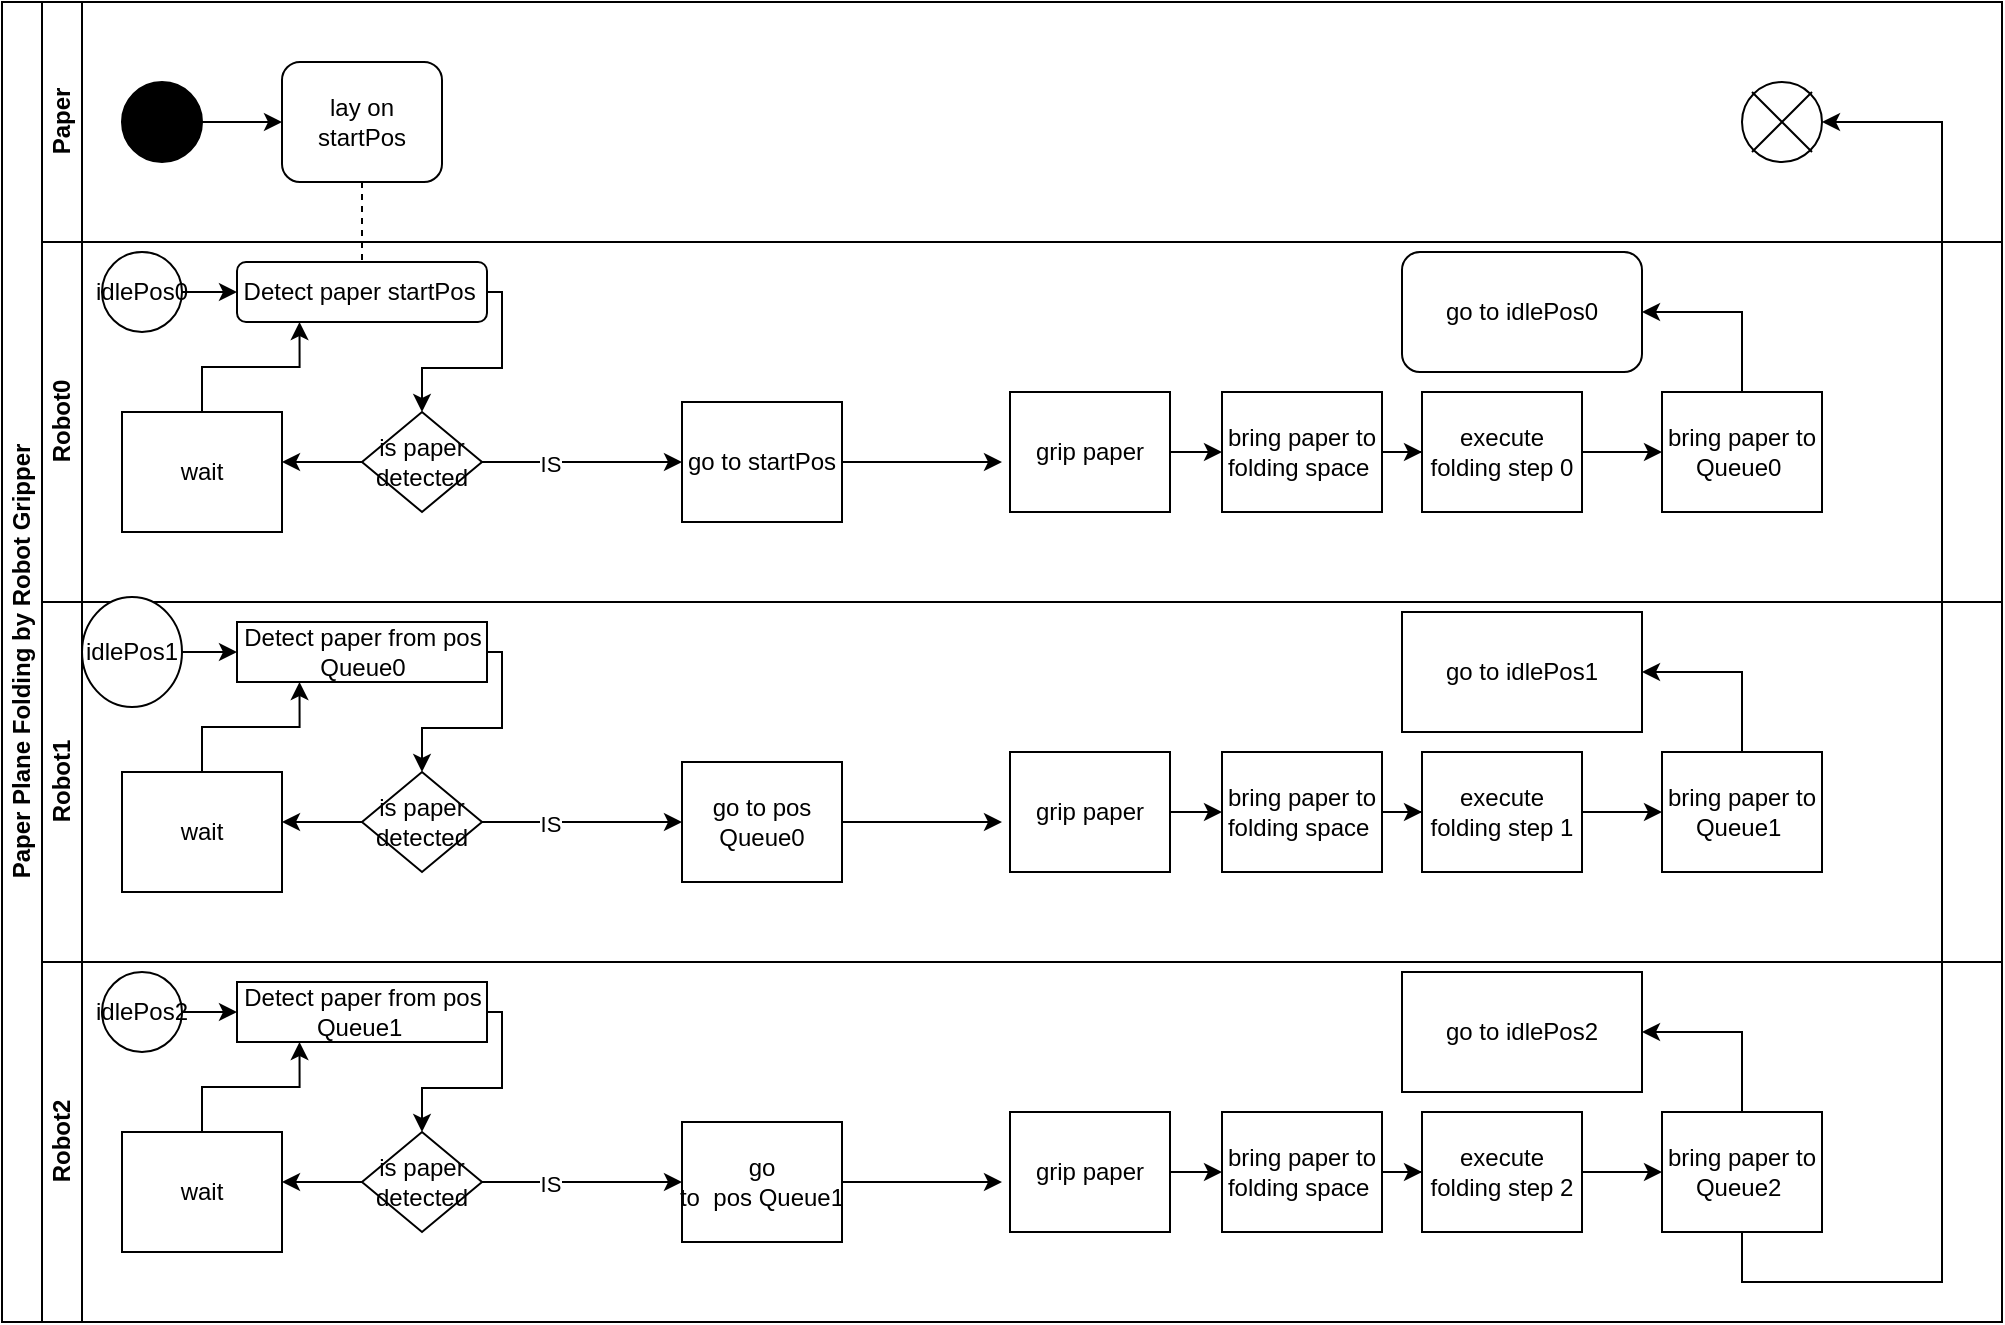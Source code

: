 <mxfile version="24.7.17">
  <diagram id="prtHgNgQTEPvFCAcTncT" name="Page-1">
    <mxGraphModel dx="1434" dy="907" grid="1" gridSize="10" guides="1" tooltips="1" connect="1" arrows="1" fold="1" page="1" pageScale="1" pageWidth="827" pageHeight="1169" math="0" shadow="0">
      <root>
        <mxCell id="0" />
        <mxCell id="1" parent="0" />
        <mxCell id="dNxyNK7c78bLwvsdeMH5-19" value="Paper Plane Folding by Robot Gripper" style="swimlane;html=1;childLayout=stackLayout;resizeParent=1;resizeParentMax=0;horizontal=0;startSize=20;horizontalStack=0;" parent="1" vertex="1">
          <mxGeometry x="90" y="120" width="1000" height="660" as="geometry">
            <mxRectangle x="120" y="120" width="40" height="230" as="alternateBounds" />
          </mxGeometry>
        </mxCell>
        <mxCell id="dNxyNK7c78bLwvsdeMH5-27" value="" style="edgeStyle=orthogonalEdgeStyle;rounded=0;orthogonalLoop=1;jettySize=auto;html=1;dashed=1;endArrow=none;endFill=0;" parent="dNxyNK7c78bLwvsdeMH5-19" source="dNxyNK7c78bLwvsdeMH5-24" target="dNxyNK7c78bLwvsdeMH5-26" edge="1">
          <mxGeometry relative="1" as="geometry" />
        </mxCell>
        <mxCell id="dNxyNK7c78bLwvsdeMH5-20" value="Paper" style="swimlane;html=1;startSize=20;horizontal=0;" parent="dNxyNK7c78bLwvsdeMH5-19" vertex="1">
          <mxGeometry x="20" width="980" height="120" as="geometry">
            <mxRectangle x="20" width="430" height="30" as="alternateBounds" />
          </mxGeometry>
        </mxCell>
        <mxCell id="dNxyNK7c78bLwvsdeMH5-25" value="" style="edgeStyle=orthogonalEdgeStyle;rounded=0;orthogonalLoop=1;jettySize=auto;html=1;" parent="dNxyNK7c78bLwvsdeMH5-20" source="dNxyNK7c78bLwvsdeMH5-23" target="dNxyNK7c78bLwvsdeMH5-24" edge="1">
          <mxGeometry relative="1" as="geometry" />
        </mxCell>
        <mxCell id="dNxyNK7c78bLwvsdeMH5-23" value="" style="ellipse;whiteSpace=wrap;html=1;fillColor=#000000;" parent="dNxyNK7c78bLwvsdeMH5-20" vertex="1">
          <mxGeometry x="40" y="40" width="40" height="40" as="geometry" />
        </mxCell>
        <mxCell id="dNxyNK7c78bLwvsdeMH5-24" value="&lt;font style=&quot;background-color: rgb(255, 255, 255);&quot;&gt;lay on startPos&lt;/font&gt;" style="rounded=1;whiteSpace=wrap;html=1;fontFamily=Helvetica;fontSize=12;fontColor=#000000;align=center;" parent="dNxyNK7c78bLwvsdeMH5-20" vertex="1">
          <mxGeometry x="120" y="30" width="80" height="60" as="geometry" />
        </mxCell>
        <mxCell id="n_AjMesSxQEHGqVNhSk7-162" value="" style="ellipse;whiteSpace=wrap;html=1;" vertex="1" parent="dNxyNK7c78bLwvsdeMH5-20">
          <mxGeometry x="850" y="40" width="40" height="40" as="geometry" />
        </mxCell>
        <mxCell id="n_AjMesSxQEHGqVNhSk7-165" value="" style="shape=umlDestroy;html=1;" vertex="1" parent="dNxyNK7c78bLwvsdeMH5-20">
          <mxGeometry x="855" y="45" width="30" height="30" as="geometry" />
        </mxCell>
        <mxCell id="dNxyNK7c78bLwvsdeMH5-21" value="Robot0" style="swimlane;html=1;startSize=20;horizontal=0;" parent="dNxyNK7c78bLwvsdeMH5-19" vertex="1">
          <mxGeometry x="20" y="120" width="980" height="180" as="geometry" />
        </mxCell>
        <mxCell id="n_AjMesSxQEHGqVNhSk7-94" style="edgeStyle=orthogonalEdgeStyle;rounded=0;orthogonalLoop=1;jettySize=auto;html=1;entryX=0.5;entryY=0;entryDx=0;entryDy=0;" edge="1" parent="dNxyNK7c78bLwvsdeMH5-21" source="dNxyNK7c78bLwvsdeMH5-26" target="n_AjMesSxQEHGqVNhSk7-59">
          <mxGeometry relative="1" as="geometry">
            <Array as="points">
              <mxPoint x="230" y="25" />
              <mxPoint x="230" y="63" />
              <mxPoint x="190" y="63" />
            </Array>
          </mxGeometry>
        </mxCell>
        <mxCell id="dNxyNK7c78bLwvsdeMH5-26" value="Detect paper startPos&amp;nbsp;" style="rounded=1;whiteSpace=wrap;html=1;fontFamily=Helvetica;fontSize=12;fontColor=#000000;align=center;" parent="dNxyNK7c78bLwvsdeMH5-21" vertex="1">
          <mxGeometry x="97.5" y="10" width="125" height="30" as="geometry" />
        </mxCell>
        <mxCell id="n_AjMesSxQEHGqVNhSk7-98" style="edgeStyle=orthogonalEdgeStyle;rounded=0;orthogonalLoop=1;jettySize=auto;html=1;" edge="1" parent="dNxyNK7c78bLwvsdeMH5-21" source="n_AjMesSxQEHGqVNhSk7-48">
          <mxGeometry relative="1" as="geometry">
            <mxPoint x="480" y="110" as="targetPoint" />
          </mxGeometry>
        </mxCell>
        <mxCell id="n_AjMesSxQEHGqVNhSk7-48" value="go to startPos" style="rounded=0;whiteSpace=wrap;html=1;fontFamily=Helvetica;fontSize=12;fontColor=#000000;align=center;" vertex="1" parent="dNxyNK7c78bLwvsdeMH5-21">
          <mxGeometry x="320" y="80" width="80" height="60" as="geometry" />
        </mxCell>
        <mxCell id="n_AjMesSxQEHGqVNhSk7-54" value="" style="edgeStyle=orthogonalEdgeStyle;rounded=0;orthogonalLoop=1;jettySize=auto;html=1;" edge="1" parent="dNxyNK7c78bLwvsdeMH5-21" source="n_AjMesSxQEHGqVNhSk7-51" target="n_AjMesSxQEHGqVNhSk7-53">
          <mxGeometry relative="1" as="geometry" />
        </mxCell>
        <mxCell id="n_AjMesSxQEHGqVNhSk7-51" value="grip paper" style="rounded=0;whiteSpace=wrap;html=1;fontFamily=Helvetica;fontSize=12;fontColor=#000000;align=center;" vertex="1" parent="dNxyNK7c78bLwvsdeMH5-21">
          <mxGeometry x="484" y="75" width="80" height="60" as="geometry" />
        </mxCell>
        <mxCell id="n_AjMesSxQEHGqVNhSk7-56" value="" style="edgeStyle=orthogonalEdgeStyle;rounded=0;orthogonalLoop=1;jettySize=auto;html=1;" edge="1" parent="dNxyNK7c78bLwvsdeMH5-21" source="n_AjMesSxQEHGqVNhSk7-53" target="n_AjMesSxQEHGqVNhSk7-55">
          <mxGeometry relative="1" as="geometry" />
        </mxCell>
        <mxCell id="n_AjMesSxQEHGqVNhSk7-53" value="bring paper to folding space&amp;nbsp;" style="rounded=0;whiteSpace=wrap;html=1;fontFamily=Helvetica;fontSize=12;fontColor=#000000;align=center;" vertex="1" parent="dNxyNK7c78bLwvsdeMH5-21">
          <mxGeometry x="590" y="75" width="80" height="60" as="geometry" />
        </mxCell>
        <mxCell id="n_AjMesSxQEHGqVNhSk7-58" value="" style="edgeStyle=orthogonalEdgeStyle;rounded=0;orthogonalLoop=1;jettySize=auto;html=1;" edge="1" parent="dNxyNK7c78bLwvsdeMH5-21" source="n_AjMesSxQEHGqVNhSk7-55" target="n_AjMesSxQEHGqVNhSk7-57">
          <mxGeometry relative="1" as="geometry" />
        </mxCell>
        <mxCell id="n_AjMesSxQEHGqVNhSk7-55" value="execute folding step 0" style="rounded=0;whiteSpace=wrap;html=1;fontFamily=Helvetica;fontSize=12;fontColor=#000000;align=center;" vertex="1" parent="dNxyNK7c78bLwvsdeMH5-21">
          <mxGeometry x="690" y="75" width="80" height="60" as="geometry" />
        </mxCell>
        <mxCell id="n_AjMesSxQEHGqVNhSk7-99" style="edgeStyle=orthogonalEdgeStyle;rounded=0;orthogonalLoop=1;jettySize=auto;html=1;entryX=1;entryY=0.5;entryDx=0;entryDy=0;" edge="1" parent="dNxyNK7c78bLwvsdeMH5-21" source="n_AjMesSxQEHGqVNhSk7-57" target="n_AjMesSxQEHGqVNhSk7-86">
          <mxGeometry relative="1" as="geometry">
            <Array as="points">
              <mxPoint x="850" y="35" />
            </Array>
          </mxGeometry>
        </mxCell>
        <mxCell id="n_AjMesSxQEHGqVNhSk7-57" value="bring paper to Queue0&amp;nbsp;" style="rounded=0;whiteSpace=wrap;html=1;fontFamily=Helvetica;fontSize=12;fontColor=#000000;align=center;" vertex="1" parent="dNxyNK7c78bLwvsdeMH5-21">
          <mxGeometry x="810" y="75" width="80" height="60" as="geometry" />
        </mxCell>
        <mxCell id="n_AjMesSxQEHGqVNhSk7-61" style="edgeStyle=orthogonalEdgeStyle;rounded=0;orthogonalLoop=1;jettySize=auto;html=1;entryX=0;entryY=0.5;entryDx=0;entryDy=0;" edge="1" parent="dNxyNK7c78bLwvsdeMH5-21" source="n_AjMesSxQEHGqVNhSk7-59" target="n_AjMesSxQEHGqVNhSk7-48">
          <mxGeometry relative="1" as="geometry" />
        </mxCell>
        <mxCell id="n_AjMesSxQEHGqVNhSk7-66" value="IS" style="edgeLabel;html=1;align=center;verticalAlign=middle;resizable=0;points=[];" vertex="1" connectable="0" parent="n_AjMesSxQEHGqVNhSk7-61">
          <mxGeometry x="-0.333" y="-1" relative="1" as="geometry">
            <mxPoint as="offset" />
          </mxGeometry>
        </mxCell>
        <mxCell id="n_AjMesSxQEHGqVNhSk7-95" style="edgeStyle=orthogonalEdgeStyle;rounded=0;orthogonalLoop=1;jettySize=auto;html=1;" edge="1" parent="dNxyNK7c78bLwvsdeMH5-21" source="n_AjMesSxQEHGqVNhSk7-59">
          <mxGeometry relative="1" as="geometry">
            <mxPoint x="120" y="110" as="targetPoint" />
          </mxGeometry>
        </mxCell>
        <mxCell id="n_AjMesSxQEHGqVNhSk7-59" value="is paper detected" style="rhombus;whiteSpace=wrap;html=1;fontColor=#000000;rounded=0;" vertex="1" parent="dNxyNK7c78bLwvsdeMH5-21">
          <mxGeometry x="160" y="85" width="60" height="50" as="geometry" />
        </mxCell>
        <mxCell id="n_AjMesSxQEHGqVNhSk7-86" value="go to idlePos0" style="rounded=1;whiteSpace=wrap;html=1;" vertex="1" parent="dNxyNK7c78bLwvsdeMH5-21">
          <mxGeometry x="680" y="5" width="120" height="60" as="geometry" />
        </mxCell>
        <mxCell id="n_AjMesSxQEHGqVNhSk7-90" value="" style="edgeStyle=orthogonalEdgeStyle;rounded=0;orthogonalLoop=1;jettySize=auto;html=1;" edge="1" parent="dNxyNK7c78bLwvsdeMH5-21" source="n_AjMesSxQEHGqVNhSk7-89" target="dNxyNK7c78bLwvsdeMH5-26">
          <mxGeometry relative="1" as="geometry" />
        </mxCell>
        <mxCell id="n_AjMesSxQEHGqVNhSk7-89" value="idlePos0" style="ellipse;whiteSpace=wrap;html=1;" vertex="1" parent="dNxyNK7c78bLwvsdeMH5-21">
          <mxGeometry x="30" y="5" width="40" height="40" as="geometry" />
        </mxCell>
        <mxCell id="n_AjMesSxQEHGqVNhSk7-97" style="edgeStyle=orthogonalEdgeStyle;rounded=0;orthogonalLoop=1;jettySize=auto;html=1;entryX=0.25;entryY=1;entryDx=0;entryDy=0;" edge="1" parent="dNxyNK7c78bLwvsdeMH5-21" source="n_AjMesSxQEHGqVNhSk7-96" target="dNxyNK7c78bLwvsdeMH5-26">
          <mxGeometry relative="1" as="geometry" />
        </mxCell>
        <mxCell id="n_AjMesSxQEHGqVNhSk7-96" value="wait" style="rounded=0;whiteSpace=wrap;html=1;fontFamily=Helvetica;fontSize=12;fontColor=#000000;align=center;" vertex="1" parent="dNxyNK7c78bLwvsdeMH5-21">
          <mxGeometry x="40" y="85" width="80" height="60" as="geometry" />
        </mxCell>
        <mxCell id="n_AjMesSxQEHGqVNhSk7-117" value="Robot1" style="swimlane;html=1;startSize=20;horizontal=0;" vertex="1" parent="dNxyNK7c78bLwvsdeMH5-19">
          <mxGeometry x="20" y="300" width="980" height="180" as="geometry" />
        </mxCell>
        <mxCell id="n_AjMesSxQEHGqVNhSk7-118" style="edgeStyle=orthogonalEdgeStyle;rounded=0;orthogonalLoop=1;jettySize=auto;html=1;entryX=0.5;entryY=0;entryDx=0;entryDy=0;" edge="1" parent="n_AjMesSxQEHGqVNhSk7-117" source="n_AjMesSxQEHGqVNhSk7-119" target="n_AjMesSxQEHGqVNhSk7-133">
          <mxGeometry relative="1" as="geometry">
            <Array as="points">
              <mxPoint x="230" y="25" />
              <mxPoint x="230" y="63" />
              <mxPoint x="190" y="63" />
            </Array>
          </mxGeometry>
        </mxCell>
        <mxCell id="n_AjMesSxQEHGqVNhSk7-119" value="Detect paper from pos Queue0" style="rounded=0;whiteSpace=wrap;html=1;fontFamily=Helvetica;fontSize=12;fontColor=#000000;align=center;" vertex="1" parent="n_AjMesSxQEHGqVNhSk7-117">
          <mxGeometry x="97.5" y="10" width="125" height="30" as="geometry" />
        </mxCell>
        <mxCell id="n_AjMesSxQEHGqVNhSk7-120" style="edgeStyle=orthogonalEdgeStyle;rounded=0;orthogonalLoop=1;jettySize=auto;html=1;" edge="1" parent="n_AjMesSxQEHGqVNhSk7-117" source="n_AjMesSxQEHGqVNhSk7-121">
          <mxGeometry relative="1" as="geometry">
            <mxPoint x="480" y="110" as="targetPoint" />
          </mxGeometry>
        </mxCell>
        <mxCell id="n_AjMesSxQEHGqVNhSk7-121" value="go to pos Queue0" style="rounded=0;whiteSpace=wrap;html=1;fontFamily=Helvetica;fontSize=12;fontColor=#000000;align=center;" vertex="1" parent="n_AjMesSxQEHGqVNhSk7-117">
          <mxGeometry x="320" y="80" width="80" height="60" as="geometry" />
        </mxCell>
        <mxCell id="n_AjMesSxQEHGqVNhSk7-122" value="" style="edgeStyle=orthogonalEdgeStyle;rounded=0;orthogonalLoop=1;jettySize=auto;html=1;" edge="1" parent="n_AjMesSxQEHGqVNhSk7-117" source="n_AjMesSxQEHGqVNhSk7-123" target="n_AjMesSxQEHGqVNhSk7-125">
          <mxGeometry relative="1" as="geometry" />
        </mxCell>
        <mxCell id="n_AjMesSxQEHGqVNhSk7-123" value="grip paper" style="rounded=0;whiteSpace=wrap;html=1;fontFamily=Helvetica;fontSize=12;fontColor=#000000;align=center;" vertex="1" parent="n_AjMesSxQEHGqVNhSk7-117">
          <mxGeometry x="484" y="75" width="80" height="60" as="geometry" />
        </mxCell>
        <mxCell id="n_AjMesSxQEHGqVNhSk7-124" value="" style="edgeStyle=orthogonalEdgeStyle;rounded=0;orthogonalLoop=1;jettySize=auto;html=1;" edge="1" parent="n_AjMesSxQEHGqVNhSk7-117" source="n_AjMesSxQEHGqVNhSk7-125" target="n_AjMesSxQEHGqVNhSk7-127">
          <mxGeometry relative="1" as="geometry" />
        </mxCell>
        <mxCell id="n_AjMesSxQEHGqVNhSk7-125" value="bring paper to folding space&amp;nbsp;" style="rounded=0;whiteSpace=wrap;html=1;fontFamily=Helvetica;fontSize=12;fontColor=#000000;align=center;" vertex="1" parent="n_AjMesSxQEHGqVNhSk7-117">
          <mxGeometry x="590" y="75" width="80" height="60" as="geometry" />
        </mxCell>
        <mxCell id="n_AjMesSxQEHGqVNhSk7-126" value="" style="edgeStyle=orthogonalEdgeStyle;rounded=0;orthogonalLoop=1;jettySize=auto;html=1;" edge="1" parent="n_AjMesSxQEHGqVNhSk7-117" source="n_AjMesSxQEHGqVNhSk7-127" target="n_AjMesSxQEHGqVNhSk7-129">
          <mxGeometry relative="1" as="geometry" />
        </mxCell>
        <mxCell id="n_AjMesSxQEHGqVNhSk7-127" value="execute folding step 1" style="rounded=0;whiteSpace=wrap;html=1;fontFamily=Helvetica;fontSize=12;fontColor=#000000;align=center;" vertex="1" parent="n_AjMesSxQEHGqVNhSk7-117">
          <mxGeometry x="690" y="75" width="80" height="60" as="geometry" />
        </mxCell>
        <mxCell id="n_AjMesSxQEHGqVNhSk7-128" style="edgeStyle=orthogonalEdgeStyle;rounded=0;orthogonalLoop=1;jettySize=auto;html=1;entryX=1;entryY=0.5;entryDx=0;entryDy=0;" edge="1" parent="n_AjMesSxQEHGqVNhSk7-117" source="n_AjMesSxQEHGqVNhSk7-129" target="n_AjMesSxQEHGqVNhSk7-134">
          <mxGeometry relative="1" as="geometry">
            <Array as="points">
              <mxPoint x="850" y="35" />
            </Array>
          </mxGeometry>
        </mxCell>
        <mxCell id="n_AjMesSxQEHGqVNhSk7-129" value="bring paper to Queue1&amp;nbsp;" style="rounded=0;whiteSpace=wrap;html=1;fontFamily=Helvetica;fontSize=12;fontColor=#000000;align=center;" vertex="1" parent="n_AjMesSxQEHGqVNhSk7-117">
          <mxGeometry x="810" y="75" width="80" height="60" as="geometry" />
        </mxCell>
        <mxCell id="n_AjMesSxQEHGqVNhSk7-130" style="edgeStyle=orthogonalEdgeStyle;rounded=0;orthogonalLoop=1;jettySize=auto;html=1;entryX=0;entryY=0.5;entryDx=0;entryDy=0;" edge="1" parent="n_AjMesSxQEHGqVNhSk7-117" source="n_AjMesSxQEHGqVNhSk7-133" target="n_AjMesSxQEHGqVNhSk7-121">
          <mxGeometry relative="1" as="geometry" />
        </mxCell>
        <mxCell id="n_AjMesSxQEHGqVNhSk7-131" value="IS" style="edgeLabel;html=1;align=center;verticalAlign=middle;resizable=0;points=[];" vertex="1" connectable="0" parent="n_AjMesSxQEHGqVNhSk7-130">
          <mxGeometry x="-0.333" y="-1" relative="1" as="geometry">
            <mxPoint as="offset" />
          </mxGeometry>
        </mxCell>
        <mxCell id="n_AjMesSxQEHGqVNhSk7-132" style="edgeStyle=orthogonalEdgeStyle;rounded=0;orthogonalLoop=1;jettySize=auto;html=1;" edge="1" parent="n_AjMesSxQEHGqVNhSk7-117" source="n_AjMesSxQEHGqVNhSk7-133">
          <mxGeometry relative="1" as="geometry">
            <mxPoint x="120" y="110" as="targetPoint" />
          </mxGeometry>
        </mxCell>
        <mxCell id="n_AjMesSxQEHGqVNhSk7-133" value="is paper detected" style="rhombus;whiteSpace=wrap;html=1;fontColor=#000000;rounded=0;" vertex="1" parent="n_AjMesSxQEHGqVNhSk7-117">
          <mxGeometry x="160" y="85" width="60" height="50" as="geometry" />
        </mxCell>
        <mxCell id="n_AjMesSxQEHGqVNhSk7-134" value="go to idlePos1" style="rounded=0;whiteSpace=wrap;html=1;" vertex="1" parent="n_AjMesSxQEHGqVNhSk7-117">
          <mxGeometry x="680" y="5" width="120" height="60" as="geometry" />
        </mxCell>
        <mxCell id="n_AjMesSxQEHGqVNhSk7-135" value="" style="edgeStyle=orthogonalEdgeStyle;rounded=0;orthogonalLoop=1;jettySize=auto;html=1;" edge="1" parent="n_AjMesSxQEHGqVNhSk7-117" source="n_AjMesSxQEHGqVNhSk7-136" target="n_AjMesSxQEHGqVNhSk7-119">
          <mxGeometry relative="1" as="geometry" />
        </mxCell>
        <mxCell id="n_AjMesSxQEHGqVNhSk7-136" value="idlePos1" style="ellipse;whiteSpace=wrap;html=1;" vertex="1" parent="n_AjMesSxQEHGqVNhSk7-117">
          <mxGeometry x="20" y="-2.5" width="50" height="55" as="geometry" />
        </mxCell>
        <mxCell id="n_AjMesSxQEHGqVNhSk7-137" style="edgeStyle=orthogonalEdgeStyle;rounded=0;orthogonalLoop=1;jettySize=auto;html=1;entryX=0.25;entryY=1;entryDx=0;entryDy=0;" edge="1" parent="n_AjMesSxQEHGqVNhSk7-117" source="n_AjMesSxQEHGqVNhSk7-138" target="n_AjMesSxQEHGqVNhSk7-119">
          <mxGeometry relative="1" as="geometry" />
        </mxCell>
        <mxCell id="n_AjMesSxQEHGqVNhSk7-138" value="wait" style="rounded=0;whiteSpace=wrap;html=1;fontFamily=Helvetica;fontSize=12;fontColor=#000000;align=center;" vertex="1" parent="n_AjMesSxQEHGqVNhSk7-117">
          <mxGeometry x="40" y="85" width="80" height="60" as="geometry" />
        </mxCell>
        <mxCell id="n_AjMesSxQEHGqVNhSk7-139" value="Robot2" style="swimlane;html=1;startSize=20;horizontal=0;" vertex="1" parent="dNxyNK7c78bLwvsdeMH5-19">
          <mxGeometry x="20" y="480" width="980" height="180" as="geometry" />
        </mxCell>
        <mxCell id="n_AjMesSxQEHGqVNhSk7-140" style="edgeStyle=orthogonalEdgeStyle;rounded=0;orthogonalLoop=1;jettySize=auto;html=1;entryX=0.5;entryY=0;entryDx=0;entryDy=0;" edge="1" parent="n_AjMesSxQEHGqVNhSk7-139" source="n_AjMesSxQEHGqVNhSk7-141" target="n_AjMesSxQEHGqVNhSk7-155">
          <mxGeometry relative="1" as="geometry">
            <Array as="points">
              <mxPoint x="230" y="25" />
              <mxPoint x="230" y="63" />
              <mxPoint x="190" y="63" />
            </Array>
          </mxGeometry>
        </mxCell>
        <mxCell id="n_AjMesSxQEHGqVNhSk7-141" value="Detect paper from pos Queue1&amp;nbsp;" style="rounded=0;whiteSpace=wrap;html=1;fontFamily=Helvetica;fontSize=12;fontColor=#000000;align=center;" vertex="1" parent="n_AjMesSxQEHGqVNhSk7-139">
          <mxGeometry x="97.5" y="10" width="125" height="30" as="geometry" />
        </mxCell>
        <mxCell id="n_AjMesSxQEHGqVNhSk7-142" style="edgeStyle=orthogonalEdgeStyle;rounded=0;orthogonalLoop=1;jettySize=auto;html=1;" edge="1" parent="n_AjMesSxQEHGqVNhSk7-139" source="n_AjMesSxQEHGqVNhSk7-143">
          <mxGeometry relative="1" as="geometry">
            <mxPoint x="480" y="110" as="targetPoint" />
          </mxGeometry>
        </mxCell>
        <mxCell id="n_AjMesSxQEHGqVNhSk7-143" value="go to&amp;nbsp;&amp;nbsp;pos&amp;nbsp;Queue1" style="rounded=0;whiteSpace=wrap;html=1;fontFamily=Helvetica;fontSize=12;fontColor=#000000;align=center;" vertex="1" parent="n_AjMesSxQEHGqVNhSk7-139">
          <mxGeometry x="320" y="80" width="80" height="60" as="geometry" />
        </mxCell>
        <mxCell id="n_AjMesSxQEHGqVNhSk7-144" value="" style="edgeStyle=orthogonalEdgeStyle;rounded=0;orthogonalLoop=1;jettySize=auto;html=1;" edge="1" parent="n_AjMesSxQEHGqVNhSk7-139" source="n_AjMesSxQEHGqVNhSk7-145" target="n_AjMesSxQEHGqVNhSk7-147">
          <mxGeometry relative="1" as="geometry" />
        </mxCell>
        <mxCell id="n_AjMesSxQEHGqVNhSk7-145" value="grip paper" style="rounded=0;whiteSpace=wrap;html=1;fontFamily=Helvetica;fontSize=12;fontColor=#000000;align=center;" vertex="1" parent="n_AjMesSxQEHGqVNhSk7-139">
          <mxGeometry x="484" y="75" width="80" height="60" as="geometry" />
        </mxCell>
        <mxCell id="n_AjMesSxQEHGqVNhSk7-146" value="" style="edgeStyle=orthogonalEdgeStyle;rounded=0;orthogonalLoop=1;jettySize=auto;html=1;" edge="1" parent="n_AjMesSxQEHGqVNhSk7-139" source="n_AjMesSxQEHGqVNhSk7-147" target="n_AjMesSxQEHGqVNhSk7-149">
          <mxGeometry relative="1" as="geometry" />
        </mxCell>
        <mxCell id="n_AjMesSxQEHGqVNhSk7-147" value="bring paper to folding space&amp;nbsp;" style="rounded=0;whiteSpace=wrap;html=1;fontFamily=Helvetica;fontSize=12;fontColor=#000000;align=center;" vertex="1" parent="n_AjMesSxQEHGqVNhSk7-139">
          <mxGeometry x="590" y="75" width="80" height="60" as="geometry" />
        </mxCell>
        <mxCell id="n_AjMesSxQEHGqVNhSk7-148" value="" style="edgeStyle=orthogonalEdgeStyle;rounded=0;orthogonalLoop=1;jettySize=auto;html=1;" edge="1" parent="n_AjMesSxQEHGqVNhSk7-139" source="n_AjMesSxQEHGqVNhSk7-149" target="n_AjMesSxQEHGqVNhSk7-151">
          <mxGeometry relative="1" as="geometry" />
        </mxCell>
        <mxCell id="n_AjMesSxQEHGqVNhSk7-149" value="execute folding step 2" style="rounded=0;whiteSpace=wrap;html=1;fontFamily=Helvetica;fontSize=12;fontColor=#000000;align=center;" vertex="1" parent="n_AjMesSxQEHGqVNhSk7-139">
          <mxGeometry x="690" y="75" width="80" height="60" as="geometry" />
        </mxCell>
        <mxCell id="n_AjMesSxQEHGqVNhSk7-150" style="edgeStyle=orthogonalEdgeStyle;rounded=0;orthogonalLoop=1;jettySize=auto;html=1;entryX=1;entryY=0.5;entryDx=0;entryDy=0;" edge="1" parent="n_AjMesSxQEHGqVNhSk7-139" source="n_AjMesSxQEHGqVNhSk7-151" target="n_AjMesSxQEHGqVNhSk7-156">
          <mxGeometry relative="1" as="geometry">
            <Array as="points">
              <mxPoint x="850" y="35" />
            </Array>
          </mxGeometry>
        </mxCell>
        <mxCell id="n_AjMesSxQEHGqVNhSk7-151" value="bring paper to Queue2&amp;nbsp;" style="rounded=0;whiteSpace=wrap;html=1;fontFamily=Helvetica;fontSize=12;fontColor=#000000;align=center;" vertex="1" parent="n_AjMesSxQEHGqVNhSk7-139">
          <mxGeometry x="810" y="75" width="80" height="60" as="geometry" />
        </mxCell>
        <mxCell id="n_AjMesSxQEHGqVNhSk7-152" style="edgeStyle=orthogonalEdgeStyle;rounded=0;orthogonalLoop=1;jettySize=auto;html=1;entryX=0;entryY=0.5;entryDx=0;entryDy=0;" edge="1" parent="n_AjMesSxQEHGqVNhSk7-139" source="n_AjMesSxQEHGqVNhSk7-155" target="n_AjMesSxQEHGqVNhSk7-143">
          <mxGeometry relative="1" as="geometry" />
        </mxCell>
        <mxCell id="n_AjMesSxQEHGqVNhSk7-153" value="IS" style="edgeLabel;html=1;align=center;verticalAlign=middle;resizable=0;points=[];" vertex="1" connectable="0" parent="n_AjMesSxQEHGqVNhSk7-152">
          <mxGeometry x="-0.333" y="-1" relative="1" as="geometry">
            <mxPoint as="offset" />
          </mxGeometry>
        </mxCell>
        <mxCell id="n_AjMesSxQEHGqVNhSk7-154" style="edgeStyle=orthogonalEdgeStyle;rounded=0;orthogonalLoop=1;jettySize=auto;html=1;" edge="1" parent="n_AjMesSxQEHGqVNhSk7-139" source="n_AjMesSxQEHGqVNhSk7-155">
          <mxGeometry relative="1" as="geometry">
            <mxPoint x="120" y="110" as="targetPoint" />
          </mxGeometry>
        </mxCell>
        <mxCell id="n_AjMesSxQEHGqVNhSk7-155" value="is paper detected" style="rhombus;whiteSpace=wrap;html=1;fontColor=#000000;rounded=0;" vertex="1" parent="n_AjMesSxQEHGqVNhSk7-139">
          <mxGeometry x="160" y="85" width="60" height="50" as="geometry" />
        </mxCell>
        <mxCell id="n_AjMesSxQEHGqVNhSk7-156" value="go to idlePos2" style="rounded=0;whiteSpace=wrap;html=1;" vertex="1" parent="n_AjMesSxQEHGqVNhSk7-139">
          <mxGeometry x="680" y="5" width="120" height="60" as="geometry" />
        </mxCell>
        <mxCell id="n_AjMesSxQEHGqVNhSk7-157" value="" style="edgeStyle=orthogonalEdgeStyle;rounded=0;orthogonalLoop=1;jettySize=auto;html=1;" edge="1" parent="n_AjMesSxQEHGqVNhSk7-139" source="n_AjMesSxQEHGqVNhSk7-158" target="n_AjMesSxQEHGqVNhSk7-141">
          <mxGeometry relative="1" as="geometry" />
        </mxCell>
        <mxCell id="n_AjMesSxQEHGqVNhSk7-158" value="idlePos2" style="ellipse;whiteSpace=wrap;html=1;" vertex="1" parent="n_AjMesSxQEHGqVNhSk7-139">
          <mxGeometry x="30" y="5" width="40" height="40" as="geometry" />
        </mxCell>
        <mxCell id="n_AjMesSxQEHGqVNhSk7-159" style="edgeStyle=orthogonalEdgeStyle;rounded=0;orthogonalLoop=1;jettySize=auto;html=1;entryX=0.25;entryY=1;entryDx=0;entryDy=0;" edge="1" parent="n_AjMesSxQEHGqVNhSk7-139" source="n_AjMesSxQEHGqVNhSk7-160" target="n_AjMesSxQEHGqVNhSk7-141">
          <mxGeometry relative="1" as="geometry" />
        </mxCell>
        <mxCell id="n_AjMesSxQEHGqVNhSk7-160" value="wait" style="rounded=0;whiteSpace=wrap;html=1;fontFamily=Helvetica;fontSize=12;fontColor=#000000;align=center;" vertex="1" parent="n_AjMesSxQEHGqVNhSk7-139">
          <mxGeometry x="40" y="85" width="80" height="60" as="geometry" />
        </mxCell>
        <mxCell id="n_AjMesSxQEHGqVNhSk7-164" style="edgeStyle=orthogonalEdgeStyle;rounded=0;orthogonalLoop=1;jettySize=auto;html=1;entryX=1;entryY=0.5;entryDx=0;entryDy=0;" edge="1" parent="dNxyNK7c78bLwvsdeMH5-19" source="n_AjMesSxQEHGqVNhSk7-151" target="n_AjMesSxQEHGqVNhSk7-162">
          <mxGeometry relative="1" as="geometry">
            <Array as="points">
              <mxPoint x="870" y="640" />
              <mxPoint x="970" y="640" />
              <mxPoint x="970" y="60" />
            </Array>
          </mxGeometry>
        </mxCell>
      </root>
    </mxGraphModel>
  </diagram>
</mxfile>
